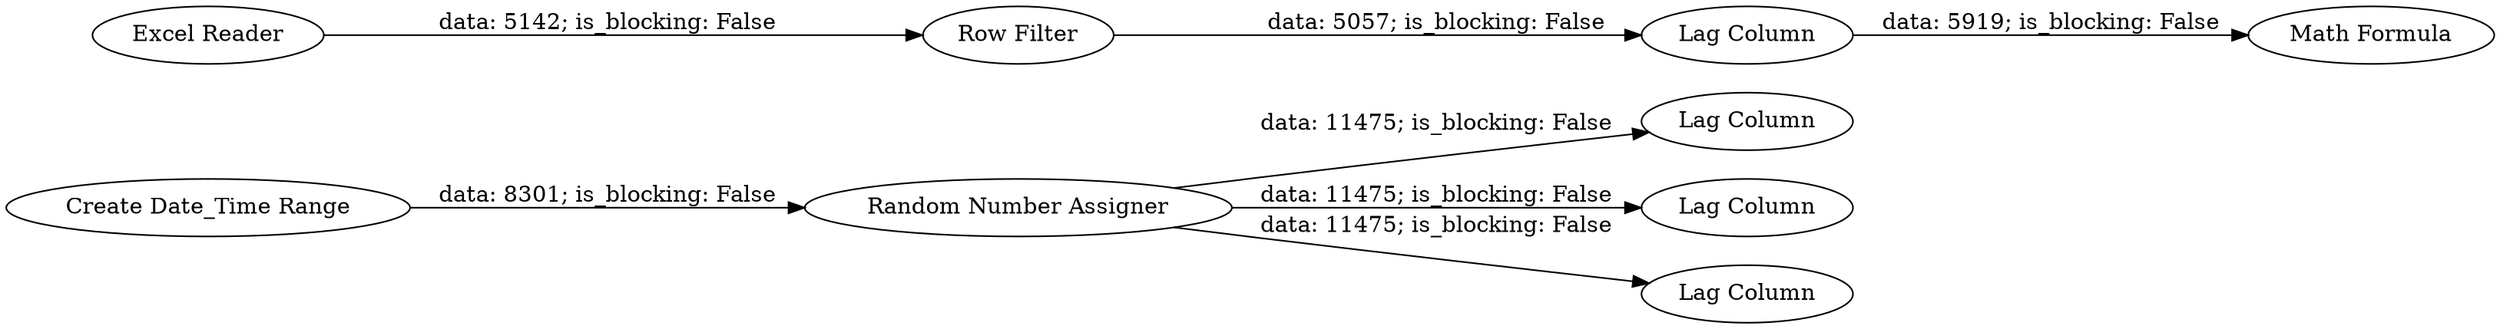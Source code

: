 digraph {
	"5853118627309092649_84" [label="Create Date_Time Range"]
	"5853118627309092649_82" [label="Lag Column"]
	"5853118627309092649_83" [label="Math Formula"]
	"5853118627309092649_80" [label="Excel Reader"]
	"5853118627309092649_81" [label="Row Filter"]
	"5853118627309092649_87" [label="Lag Column"]
	"5853118627309092649_85" [label="Random Number Assigner"]
	"5853118627309092649_86" [label="Lag Column"]
	"5853118627309092649_88" [label="Lag Column"]
	"5853118627309092649_85" -> "5853118627309092649_86" [label="data: 11475; is_blocking: False"]
	"5853118627309092649_85" -> "5853118627309092649_88" [label="data: 11475; is_blocking: False"]
	"5853118627309092649_81" -> "5853118627309092649_82" [label="data: 5057; is_blocking: False"]
	"5853118627309092649_85" -> "5853118627309092649_87" [label="data: 11475; is_blocking: False"]
	"5853118627309092649_80" -> "5853118627309092649_81" [label="data: 5142; is_blocking: False"]
	"5853118627309092649_82" -> "5853118627309092649_83" [label="data: 5919; is_blocking: False"]
	"5853118627309092649_84" -> "5853118627309092649_85" [label="data: 8301; is_blocking: False"]
	rankdir=LR
}
